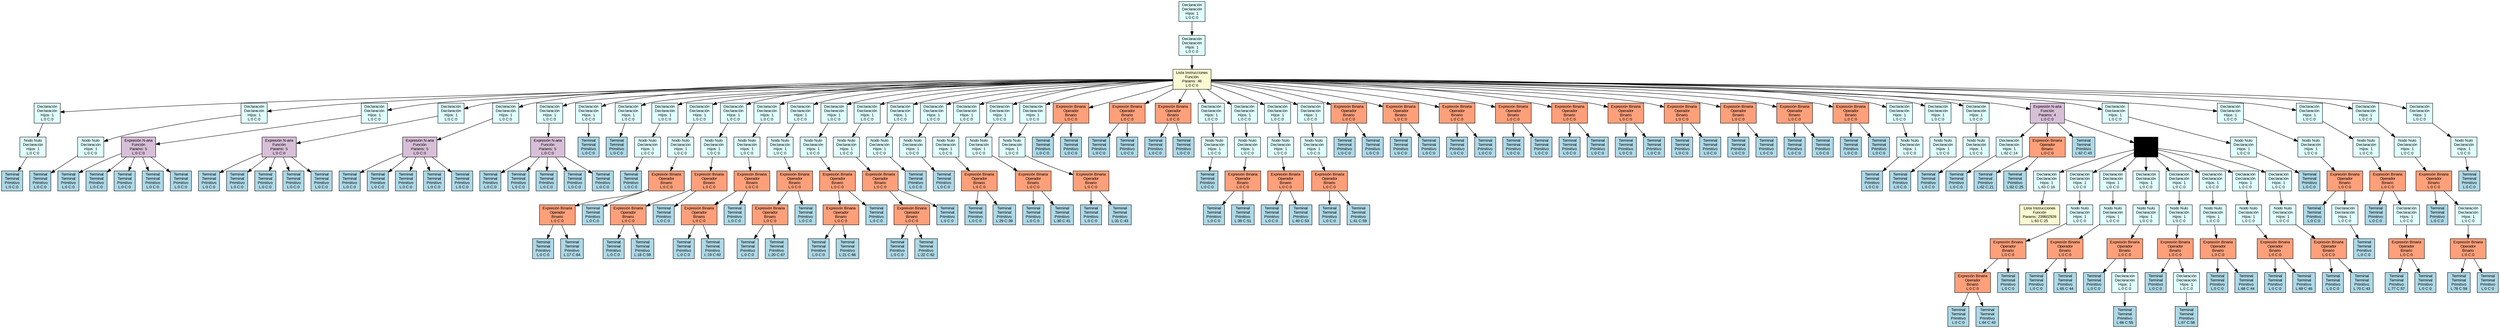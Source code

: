 digraph AST {
    rankdir=TB;
    node [shape=box, style=filled, fontname="Arial", fontsize=10];
    edge [fontname="Arial", fontsize=8];
    
    node0 [label="Declaración\nDeclaración\nHijos: 1\nL:0 C:0", fillcolor="lightcyan"];
    node1 [label="Declaración\nDeclaración\nHijos: 1\nL:0 C:0", fillcolor="lightcyan"];
    node0 -> node1;
    node2 [label="Lista Instrucciones\nFunción\nParams: 46\nL:0 C:0", fillcolor="lightgoldenrodyellow"];
    node1 -> node2;
    node3 [label="Declaración\nDeclaración\nHijos: 1\nL:0 C:0", fillcolor="lightcyan"];
    node2 -> node3;
    node4 [label="Nodo Nulo\nDeclaración\nHijos: 1\nL:0 C:0", fillcolor="lightcyan"];
    node3 -> node4;
    node5 [label="Terminal\nTerminal\nPrimitivo\nL:0 C:0", fillcolor="lightblue"];
    node4 -> node5;
    node6 [label="Declaración\nDeclaración\nHijos: 1\nL:0 C:0", fillcolor="lightcyan"];
    node2 -> node6;
    node7 [label="Nodo Nulo\nDeclaración\nHijos: 1\nL:0 C:0", fillcolor="lightcyan"];
    node6 -> node7;
    node8 [label="Terminal\nTerminal\nPrimitivo\nL:0 C:0", fillcolor="lightblue"];
    node7 -> node8;
    node9 [label="Declaración\nDeclaración\nHijos: 1\nL:0 C:0", fillcolor="lightcyan"];
    node2 -> node9;
    node10 [label="Expresión N-aria\nFunción\nParams: 5\nL:0 C:0", fillcolor="thistle"];
    node9 -> node10;
    node11 [label="Terminal\nTerminal\nPrimitivo\nL:0 C:0", fillcolor="lightblue"];
    node10 -> node11;
    node12 [label="Terminal\nTerminal\nPrimitivo\nL:0 C:0", fillcolor="lightblue"];
    node10 -> node12;
    node13 [label="Terminal\nTerminal\nPrimitivo\nL:0 C:0", fillcolor="lightblue"];
    node10 -> node13;
    node14 [label="Terminal\nTerminal\nPrimitivo\nL:0 C:0", fillcolor="lightblue"];
    node10 -> node14;
    node15 [label="Terminal\nTerminal\nPrimitivo\nL:0 C:0", fillcolor="lightblue"];
    node10 -> node15;
    node16 [label="Declaración\nDeclaración\nHijos: 1\nL:0 C:0", fillcolor="lightcyan"];
    node2 -> node16;
    node17 [label="Expresión N-aria\nFunción\nParams: 5\nL:0 C:0", fillcolor="thistle"];
    node16 -> node17;
    node18 [label="Terminal\nTerminal\nPrimitivo\nL:0 C:0", fillcolor="lightblue"];
    node17 -> node18;
    node19 [label="Terminal\nTerminal\nPrimitivo\nL:0 C:0", fillcolor="lightblue"];
    node17 -> node19;
    node20 [label="Terminal\nTerminal\nPrimitivo\nL:0 C:0", fillcolor="lightblue"];
    node17 -> node20;
    node21 [label="Terminal\nTerminal\nPrimitivo\nL:0 C:0", fillcolor="lightblue"];
    node17 -> node21;
    node22 [label="Terminal\nTerminal\nPrimitivo\nL:0 C:0", fillcolor="lightblue"];
    node17 -> node22;
    node23 [label="Declaración\nDeclaración\nHijos: 1\nL:0 C:0", fillcolor="lightcyan"];
    node2 -> node23;
    node24 [label="Expresión N-aria\nFunción\nParams: 5\nL:0 C:0", fillcolor="thistle"];
    node23 -> node24;
    node25 [label="Terminal\nTerminal\nPrimitivo\nL:0 C:0", fillcolor="lightblue"];
    node24 -> node25;
    node26 [label="Terminal\nTerminal\nPrimitivo\nL:0 C:0", fillcolor="lightblue"];
    node24 -> node26;
    node27 [label="Terminal\nTerminal\nPrimitivo\nL:0 C:0", fillcolor="lightblue"];
    node24 -> node27;
    node28 [label="Terminal\nTerminal\nPrimitivo\nL:0 C:0", fillcolor="lightblue"];
    node24 -> node28;
    node29 [label="Terminal\nTerminal\nPrimitivo\nL:0 C:0", fillcolor="lightblue"];
    node24 -> node29;
    node30 [label="Declaración\nDeclaración\nHijos: 1\nL:0 C:0", fillcolor="lightcyan"];
    node2 -> node30;
    node31 [label="Expresión N-aria\nFunción\nParams: 5\nL:0 C:0", fillcolor="thistle"];
    node30 -> node31;
    node32 [label="Terminal\nTerminal\nPrimitivo\nL:0 C:0", fillcolor="lightblue"];
    node31 -> node32;
    node33 [label="Terminal\nTerminal\nPrimitivo\nL:0 C:0", fillcolor="lightblue"];
    node31 -> node33;
    node34 [label="Terminal\nTerminal\nPrimitivo\nL:0 C:0", fillcolor="lightblue"];
    node31 -> node34;
    node35 [label="Terminal\nTerminal\nPrimitivo\nL:0 C:0", fillcolor="lightblue"];
    node31 -> node35;
    node36 [label="Terminal\nTerminal\nPrimitivo\nL:0 C:0", fillcolor="lightblue"];
    node31 -> node36;
    node37 [label="Declaración\nDeclaración\nHijos: 1\nL:0 C:0", fillcolor="lightcyan"];
    node2 -> node37;
    node38 [label="Terminal\nTerminal\nPrimitivo\nL:0 C:0", fillcolor="lightblue"];
    node37 -> node38;
    node39 [label="Declaración\nDeclaración\nHijos: 1\nL:0 C:0", fillcolor="lightcyan"];
    node2 -> node39;
    node40 [label="Terminal\nTerminal\nPrimitivo\nL:0 C:0", fillcolor="lightblue"];
    node39 -> node40;
    node41 [label="Declaración\nDeclaración\nHijos: 1\nL:0 C:0", fillcolor="lightcyan"];
    node2 -> node41;
    node42 [label="Nodo Nulo\nDeclaración\nHijos: 1\nL:0 C:0", fillcolor="lightcyan"];
    node41 -> node42;
    node43 [label="Terminal\nTerminal\nPrimitivo\nL:0 C:0", fillcolor="lightblue"];
    node42 -> node43;
    node44 [label="Declaración\nDeclaración\nHijos: 1\nL:0 C:0", fillcolor="lightcyan"];
    node2 -> node44;
    node45 [label="Nodo Nulo\nDeclaración\nHijos: 1\nL:0 C:0", fillcolor="lightcyan"];
    node44 -> node45;
    node46 [label="Expresión Binaria\nOperador\nBinario\nL:0 C:0", fillcolor="lightsalmon"];
    node45 -> node46;
    node47 [label="Expresión Binaria\nOperador\nBinario\nL:0 C:0", fillcolor="lightsalmon"];
    node46 -> node47;
    node48 [label="Terminal\nTerminal\nPrimitivo\nL:0 C:0", fillcolor="lightblue"];
    node47 -> node48;
    node49 [label="Terminal\nTerminal\nPrimitivo\nL:17 C:64", fillcolor="lightblue"];
    node47 -> node49;
    node50 [label="Terminal\nTerminal\nPrimitivo\nL:0 C:0", fillcolor="lightblue"];
    node46 -> node50;
    node51 [label="Declaración\nDeclaración\nHijos: 1\nL:0 C:0", fillcolor="lightcyan"];
    node2 -> node51;
    node52 [label="Nodo Nulo\nDeclaración\nHijos: 1\nL:0 C:0", fillcolor="lightcyan"];
    node51 -> node52;
    node53 [label="Expresión Binaria\nOperador\nBinario\nL:0 C:0", fillcolor="lightsalmon"];
    node52 -> node53;
    node54 [label="Expresión Binaria\nOperador\nBinario\nL:0 C:0", fillcolor="lightsalmon"];
    node53 -> node54;
    node55 [label="Terminal\nTerminal\nPrimitivo\nL:0 C:0", fillcolor="lightblue"];
    node54 -> node55;
    node56 [label="Terminal\nTerminal\nPrimitivo\nL:18 C:59", fillcolor="lightblue"];
    node54 -> node56;
    node57 [label="Terminal\nTerminal\nPrimitivo\nL:0 C:0", fillcolor="lightblue"];
    node53 -> node57;
    node58 [label="Declaración\nDeclaración\nHijos: 1\nL:0 C:0", fillcolor="lightcyan"];
    node2 -> node58;
    node59 [label="Nodo Nulo\nDeclaración\nHijos: 1\nL:0 C:0", fillcolor="lightcyan"];
    node58 -> node59;
    node60 [label="Expresión Binaria\nOperador\nBinario\nL:0 C:0", fillcolor="lightsalmon"];
    node59 -> node60;
    node61 [label="Expresión Binaria\nOperador\nBinario\nL:0 C:0", fillcolor="lightsalmon"];
    node60 -> node61;
    node62 [label="Terminal\nTerminal\nPrimitivo\nL:0 C:0", fillcolor="lightblue"];
    node61 -> node62;
    node63 [label="Terminal\nTerminal\nPrimitivo\nL:19 C:62", fillcolor="lightblue"];
    node61 -> node63;
    node64 [label="Terminal\nTerminal\nPrimitivo\nL:0 C:0", fillcolor="lightblue"];
    node60 -> node64;
    node65 [label="Declaración\nDeclaración\nHijos: 1\nL:0 C:0", fillcolor="lightcyan"];
    node2 -> node65;
    node66 [label="Nodo Nulo\nDeclaración\nHijos: 1\nL:0 C:0", fillcolor="lightcyan"];
    node65 -> node66;
    node67 [label="Expresión Binaria\nOperador\nBinario\nL:0 C:0", fillcolor="lightsalmon"];
    node66 -> node67;
    node68 [label="Expresión Binaria\nOperador\nBinario\nL:0 C:0", fillcolor="lightsalmon"];
    node67 -> node68;
    node69 [label="Terminal\nTerminal\nPrimitivo\nL:0 C:0", fillcolor="lightblue"];
    node68 -> node69;
    node70 [label="Terminal\nTerminal\nPrimitivo\nL:20 C:67", fillcolor="lightblue"];
    node68 -> node70;
    node71 [label="Terminal\nTerminal\nPrimitivo\nL:0 C:0", fillcolor="lightblue"];
    node67 -> node71;
    node72 [label="Declaración\nDeclaración\nHijos: 1\nL:0 C:0", fillcolor="lightcyan"];
    node2 -> node72;
    node73 [label="Nodo Nulo\nDeclaración\nHijos: 1\nL:0 C:0", fillcolor="lightcyan"];
    node72 -> node73;
    node74 [label="Expresión Binaria\nOperador\nBinario\nL:0 C:0", fillcolor="lightsalmon"];
    node73 -> node74;
    node75 [label="Expresión Binaria\nOperador\nBinario\nL:0 C:0", fillcolor="lightsalmon"];
    node74 -> node75;
    node76 [label="Terminal\nTerminal\nPrimitivo\nL:0 C:0", fillcolor="lightblue"];
    node75 -> node76;
    node77 [label="Terminal\nTerminal\nPrimitivo\nL:21 C:66", fillcolor="lightblue"];
    node75 -> node77;
    node78 [label="Terminal\nTerminal\nPrimitivo\nL:0 C:0", fillcolor="lightblue"];
    node74 -> node78;
    node79 [label="Declaración\nDeclaración\nHijos: 1\nL:0 C:0", fillcolor="lightcyan"];
    node2 -> node79;
    node80 [label="Nodo Nulo\nDeclaración\nHijos: 1\nL:0 C:0", fillcolor="lightcyan"];
    node79 -> node80;
    node81 [label="Expresión Binaria\nOperador\nBinario\nL:0 C:0", fillcolor="lightsalmon"];
    node80 -> node81;
    node82 [label="Expresión Binaria\nOperador\nBinario\nL:0 C:0", fillcolor="lightsalmon"];
    node81 -> node82;
    node83 [label="Terminal\nTerminal\nPrimitivo\nL:0 C:0", fillcolor="lightblue"];
    node82 -> node83;
    node84 [label="Terminal\nTerminal\nPrimitivo\nL:22 C:62", fillcolor="lightblue"];
    node82 -> node84;
    node85 [label="Terminal\nTerminal\nPrimitivo\nL:0 C:0", fillcolor="lightblue"];
    node81 -> node85;
    node86 [label="Declaración\nDeclaración\nHijos: 1\nL:0 C:0", fillcolor="lightcyan"];
    node2 -> node86;
    node87 [label="Nodo Nulo\nDeclaración\nHijos: 1\nL:0 C:0", fillcolor="lightcyan"];
    node86 -> node87;
    node88 [label="Terminal\nTerminal\nPrimitivo\nL:0 C:0", fillcolor="lightblue"];
    node87 -> node88;
    node89 [label="Declaración\nDeclaración\nHijos: 1\nL:0 C:0", fillcolor="lightcyan"];
    node2 -> node89;
    node90 [label="Nodo Nulo\nDeclaración\nHijos: 1\nL:0 C:0", fillcolor="lightcyan"];
    node89 -> node90;
    node91 [label="Terminal\nTerminal\nPrimitivo\nL:0 C:0", fillcolor="lightblue"];
    node90 -> node91;
    node92 [label="Declaración\nDeclaración\nHijos: 1\nL:0 C:0", fillcolor="lightcyan"];
    node2 -> node92;
    node93 [label="Nodo Nulo\nDeclaración\nHijos: 1\nL:0 C:0", fillcolor="lightcyan"];
    node92 -> node93;
    node94 [label="Expresión Binaria\nOperador\nBinario\nL:0 C:0", fillcolor="lightsalmon"];
    node93 -> node94;
    node95 [label="Terminal\nTerminal\nPrimitivo\nL:0 C:0", fillcolor="lightblue"];
    node94 -> node95;
    node96 [label="Terminal\nTerminal\nPrimitivo\nL:29 C:39", fillcolor="lightblue"];
    node94 -> node96;
    node97 [label="Declaración\nDeclaración\nHijos: 1\nL:0 C:0", fillcolor="lightcyan"];
    node2 -> node97;
    node98 [label="Nodo Nulo\nDeclaración\nHijos: 1\nL:0 C:0", fillcolor="lightcyan"];
    node97 -> node98;
    node99 [label="Expresión Binaria\nOperador\nBinario\nL:0 C:0", fillcolor="lightsalmon"];
    node98 -> node99;
    node100 [label="Terminal\nTerminal\nPrimitivo\nL:0 C:0", fillcolor="lightblue"];
    node99 -> node100;
    node101 [label="Terminal\nTerminal\nPrimitivo\nL:30 C:41", fillcolor="lightblue"];
    node99 -> node101;
    node102 [label="Declaración\nDeclaración\nHijos: 1\nL:0 C:0", fillcolor="lightcyan"];
    node2 -> node102;
    node103 [label="Nodo Nulo\nDeclaración\nHijos: 1\nL:0 C:0", fillcolor="lightcyan"];
    node102 -> node103;
    node104 [label="Expresión Binaria\nOperador\nBinario\nL:0 C:0", fillcolor="lightsalmon"];
    node103 -> node104;
    node105 [label="Terminal\nTerminal\nPrimitivo\nL:0 C:0", fillcolor="lightblue"];
    node104 -> node105;
    node106 [label="Terminal\nTerminal\nPrimitivo\nL:31 C:43", fillcolor="lightblue"];
    node104 -> node106;
    node107 [label="Expresión Binaria\nOperador\nBinario\nL:0 C:0", fillcolor="lightsalmon"];
    node2 -> node107;
    node108 [label="Terminal\nTerminal\nPrimitivo\nL:0 C:0", fillcolor="lightblue"];
    node107 -> node108;
    node109 [label="Terminal\nTerminal\nPrimitivo\nL:0 C:0", fillcolor="lightblue"];
    node107 -> node109;
    node110 [label="Expresión Binaria\nOperador\nBinario\nL:0 C:0", fillcolor="lightsalmon"];
    node2 -> node110;
    node111 [label="Terminal\nTerminal\nPrimitivo\nL:0 C:0", fillcolor="lightblue"];
    node110 -> node111;
    node112 [label="Terminal\nTerminal\nPrimitivo\nL:0 C:0", fillcolor="lightblue"];
    node110 -> node112;
    node113 [label="Expresión Binaria\nOperador\nBinario\nL:0 C:0", fillcolor="lightsalmon"];
    node2 -> node113;
    node114 [label="Terminal\nTerminal\nPrimitivo\nL:0 C:0", fillcolor="lightblue"];
    node113 -> node114;
    node115 [label="Terminal\nTerminal\nPrimitivo\nL:0 C:0", fillcolor="lightblue"];
    node113 -> node115;
    node116 [label="Declaración\nDeclaración\nHijos: 1\nL:0 C:0", fillcolor="lightcyan"];
    node2 -> node116;
    node117 [label="Nodo Nulo\nDeclaración\nHijos: 1\nL:0 C:0", fillcolor="lightcyan"];
    node116 -> node117;
    node118 [label="Terminal\nTerminal\nPrimitivo\nL:0 C:0", fillcolor="lightblue"];
    node117 -> node118;
    node119 [label="Declaración\nDeclaración\nHijos: 1\nL:0 C:0", fillcolor="lightcyan"];
    node2 -> node119;
    node120 [label="Nodo Nulo\nDeclaración\nHijos: 1\nL:0 C:0", fillcolor="lightcyan"];
    node119 -> node120;
    node121 [label="Expresión Binaria\nOperador\nBinario\nL:0 C:0", fillcolor="lightsalmon"];
    node120 -> node121;
    node122 [label="Terminal\nTerminal\nPrimitivo\nL:0 C:0", fillcolor="lightblue"];
    node121 -> node122;
    node123 [label="Terminal\nTerminal\nPrimitivo\nL:39 C:51", fillcolor="lightblue"];
    node121 -> node123;
    node124 [label="Declaración\nDeclaración\nHijos: 1\nL:0 C:0", fillcolor="lightcyan"];
    node2 -> node124;
    node125 [label="Nodo Nulo\nDeclaración\nHijos: 1\nL:0 C:0", fillcolor="lightcyan"];
    node124 -> node125;
    node126 [label="Expresión Binaria\nOperador\nBinario\nL:0 C:0", fillcolor="lightsalmon"];
    node125 -> node126;
    node127 [label="Terminal\nTerminal\nPrimitivo\nL:0 C:0", fillcolor="lightblue"];
    node126 -> node127;
    node128 [label="Terminal\nTerminal\nPrimitivo\nL:40 C:53", fillcolor="lightblue"];
    node126 -> node128;
    node129 [label="Declaración\nDeclaración\nHijos: 1\nL:0 C:0", fillcolor="lightcyan"];
    node2 -> node129;
    node130 [label="Nodo Nulo\nDeclaración\nHijos: 1\nL:0 C:0", fillcolor="lightcyan"];
    node129 -> node130;
    node131 [label="Expresión Binaria\nOperador\nBinario\nL:0 C:0", fillcolor="lightsalmon"];
    node130 -> node131;
    node132 [label="Terminal\nTerminal\nPrimitivo\nL:0 C:0", fillcolor="lightblue"];
    node131 -> node132;
    node133 [label="Terminal\nTerminal\nPrimitivo\nL:41 C:59", fillcolor="lightblue"];
    node131 -> node133;
    node134 [label="Expresión Binaria\nOperador\nBinario\nL:0 C:0", fillcolor="lightsalmon"];
    node2 -> node134;
    node135 [label="Terminal\nTerminal\nPrimitivo\nL:0 C:0", fillcolor="lightblue"];
    node134 -> node135;
    node136 [label="Terminal\nTerminal\nPrimitivo\nL:0 C:0", fillcolor="lightblue"];
    node134 -> node136;
    node137 [label="Expresión Binaria\nOperador\nBinario\nL:0 C:0", fillcolor="lightsalmon"];
    node2 -> node137;
    node138 [label="Terminal\nTerminal\nPrimitivo\nL:0 C:0", fillcolor="lightblue"];
    node137 -> node138;
    node139 [label="Terminal\nTerminal\nPrimitivo\nL:0 C:0", fillcolor="lightblue"];
    node137 -> node139;
    node140 [label="Expresión Binaria\nOperador\nBinario\nL:0 C:0", fillcolor="lightsalmon"];
    node2 -> node140;
    node141 [label="Terminal\nTerminal\nPrimitivo\nL:0 C:0", fillcolor="lightblue"];
    node140 -> node141;
    node142 [label="Terminal\nTerminal\nPrimitivo\nL:0 C:0", fillcolor="lightblue"];
    node140 -> node142;
    node143 [label="Expresión Binaria\nOperador\nBinario\nL:0 C:0", fillcolor="lightsalmon"];
    node2 -> node143;
    node144 [label="Terminal\nTerminal\nPrimitivo\nL:0 C:0", fillcolor="lightblue"];
    node143 -> node144;
    node145 [label="Terminal\nTerminal\nPrimitivo\nL:0 C:0", fillcolor="lightblue"];
    node143 -> node145;
    node146 [label="Expresión Binaria\nOperador\nBinario\nL:0 C:0", fillcolor="lightsalmon"];
    node2 -> node146;
    node147 [label="Terminal\nTerminal\nPrimitivo\nL:0 C:0", fillcolor="lightblue"];
    node146 -> node147;
    node148 [label="Terminal\nTerminal\nPrimitivo\nL:0 C:0", fillcolor="lightblue"];
    node146 -> node148;
    node149 [label="Expresión Binaria\nOperador\nBinario\nL:0 C:0", fillcolor="lightsalmon"];
    node2 -> node149;
    node150 [label="Terminal\nTerminal\nPrimitivo\nL:0 C:0", fillcolor="lightblue"];
    node149 -> node150;
    node151 [label="Terminal\nTerminal\nPrimitivo\nL:0 C:0", fillcolor="lightblue"];
    node149 -> node151;
    node152 [label="Expresión Binaria\nOperador\nBinario\nL:0 C:0", fillcolor="lightsalmon"];
    node2 -> node152;
    node153 [label="Terminal\nTerminal\nPrimitivo\nL:0 C:0", fillcolor="lightblue"];
    node152 -> node153;
    node154 [label="Terminal\nTerminal\nPrimitivo\nL:0 C:0", fillcolor="lightblue"];
    node152 -> node154;
    node155 [label="Expresión Binaria\nOperador\nBinario\nL:0 C:0", fillcolor="lightsalmon"];
    node2 -> node155;
    node156 [label="Terminal\nTerminal\nPrimitivo\nL:0 C:0", fillcolor="lightblue"];
    node155 -> node156;
    node157 [label="Terminal\nTerminal\nPrimitivo\nL:0 C:0", fillcolor="lightblue"];
    node155 -> node157;
    node158 [label="Expresión Binaria\nOperador\nBinario\nL:0 C:0", fillcolor="lightsalmon"];
    node2 -> node158;
    node159 [label="Terminal\nTerminal\nPrimitivo\nL:0 C:0", fillcolor="lightblue"];
    node158 -> node159;
    node160 [label="Terminal\nTerminal\nPrimitivo\nL:0 C:0", fillcolor="lightblue"];
    node158 -> node160;
    node161 [label="Expresión Binaria\nOperador\nBinario\nL:0 C:0", fillcolor="lightsalmon"];
    node2 -> node161;
    node162 [label="Terminal\nTerminal\nPrimitivo\nL:0 C:0", fillcolor="lightblue"];
    node161 -> node162;
    node163 [label="Terminal\nTerminal\nPrimitivo\nL:0 C:0", fillcolor="lightblue"];
    node161 -> node163;
    node164 [label="Declaración\nDeclaración\nHijos: 1\nL:0 C:0", fillcolor="lightcyan"];
    node2 -> node164;
    node165 [label="Nodo Nulo\nDeclaración\nHijos: 1\nL:0 C:0", fillcolor="lightcyan"];
    node164 -> node165;
    node166 [label="Terminal\nTerminal\nPrimitivo\nL:0 C:0", fillcolor="lightblue"];
    node165 -> node166;
    node167 [label="Declaración\nDeclaración\nHijos: 1\nL:0 C:0", fillcolor="lightcyan"];
    node2 -> node167;
    node168 [label="Nodo Nulo\nDeclaración\nHijos: 1\nL:0 C:0", fillcolor="lightcyan"];
    node167 -> node168;
    node169 [label="Terminal\nTerminal\nPrimitivo\nL:0 C:0", fillcolor="lightblue"];
    node168 -> node169;
    node170 [label="Declaración\nDeclaración\nHijos: 1\nL:0 C:0", fillcolor="lightcyan"];
    node2 -> node170;
    node171 [label="Nodo Nulo\nDeclaración\nHijos: 1\nL:0 C:0", fillcolor="lightcyan"];
    node170 -> node171;
    node172 [label="Terminal\nTerminal\nPrimitivo\nL:0 C:0", fillcolor="lightblue"];
    node171 -> node172;
    node173 [label="Expresión N-aria\nFunción\nParams: 4\nL:0 C:0", fillcolor="thistle"];
    node2 -> node173;
    node174 [label="Declaración\nDeclaración\nHijos: 1\nL:62 C:14", fillcolor="lightcyan"];
    node173 -> node174;
    node175 [label="Terminal\nTerminal\nPrimitivo\nL:0 C:0", fillcolor="lightblue"];
    node174 -> node175;
    node176 [label="Expresión Binaria\nOperador\nBinario\nL:0 C:0", fillcolor="lightsalmon"];
    node173 -> node176;
    node177 [label="Terminal\nTerminal\nPrimitivo\nL:62 C:21", fillcolor="lightblue"];
    node176 -> node177;
    node178 [label="Terminal\nTerminal\nPrimitivo\nL:62 C:25", fillcolor="lightblue"];
    node176 -> node178;
    node179 [label="Terminal\nTerminal\nPrimitivo\nL:62 C:43", fillcolor="lightblue"];
    node173 -> node179;
    node180 [label="Bloque\nFunción\nParams: 8\nL:0 C:0", fillcolor="lightkhaki"];
    node173 -> node180;
    node181 [label="Declaración\nDeclaración\nHijos: 1\nL:63 C:16", fillcolor="lightcyan"];
    node180 -> node181;
    node182 [label="Lista Instrucciones\nFunción\nParams: 239602928\nL:63 C:25", fillcolor="lightgoldenrodyellow"];
    node181 -> node182;
    node183 [label="Declaración\nDeclaración\nHijos: 1\nL:0 C:0", fillcolor="lightcyan"];
    node180 -> node183;
    node184 [label="Nodo Nulo\nDeclaración\nHijos: 1\nL:0 C:0", fillcolor="lightcyan"];
    node183 -> node184;
    node185 [label="Expresión Binaria\nOperador\nBinario\nL:0 C:0", fillcolor="lightsalmon"];
    node184 -> node185;
    node186 [label="Expresión Binaria\nOperador\nBinario\nL:0 C:0", fillcolor="lightsalmon"];
    node185 -> node186;
    node187 [label="Terminal\nTerminal\nPrimitivo\nL:0 C:0", fillcolor="lightblue"];
    node186 -> node187;
    node188 [label="Terminal\nTerminal\nPrimitivo\nL:64 C:43", fillcolor="lightblue"];
    node186 -> node188;
    node189 [label="Terminal\nTerminal\nPrimitivo\nL:0 C:0", fillcolor="lightblue"];
    node185 -> node189;
    node190 [label="Declaración\nDeclaración\nHijos: 1\nL:0 C:0", fillcolor="lightcyan"];
    node180 -> node190;
    node191 [label="Nodo Nulo\nDeclaración\nHijos: 1\nL:0 C:0", fillcolor="lightcyan"];
    node190 -> node191;
    node192 [label="Expresión Binaria\nOperador\nBinario\nL:0 C:0", fillcolor="lightsalmon"];
    node191 -> node192;
    node193 [label="Terminal\nTerminal\nPrimitivo\nL:0 C:0", fillcolor="lightblue"];
    node192 -> node193;
    node194 [label="Terminal\nTerminal\nPrimitivo\nL:65 C:44", fillcolor="lightblue"];
    node192 -> node194;
    node195 [label="Declaración\nDeclaración\nHijos: 1\nL:0 C:0", fillcolor="lightcyan"];
    node180 -> node195;
    node196 [label="Nodo Nulo\nDeclaración\nHijos: 1\nL:0 C:0", fillcolor="lightcyan"];
    node195 -> node196;
    node197 [label="Expresión Binaria\nOperador\nBinario\nL:0 C:0", fillcolor="lightsalmon"];
    node196 -> node197;
    node198 [label="Terminal\nTerminal\nPrimitivo\nL:0 C:0", fillcolor="lightblue"];
    node197 -> node198;
    node199 [label="Declaración\nDeclaración\nHijos: 1\nL:0 C:0", fillcolor="lightcyan"];
    node197 -> node199;
    node200 [label="Terminal\nTerminal\nPrimitivo\nL:66 C:55", fillcolor="lightblue"];
    node199 -> node200;
    node201 [label="Declaración\nDeclaración\nHijos: 1\nL:0 C:0", fillcolor="lightcyan"];
    node180 -> node201;
    node202 [label="Nodo Nulo\nDeclaración\nHijos: 1\nL:0 C:0", fillcolor="lightcyan"];
    node201 -> node202;
    node203 [label="Expresión Binaria\nOperador\nBinario\nL:0 C:0", fillcolor="lightsalmon"];
    node202 -> node203;
    node204 [label="Terminal\nTerminal\nPrimitivo\nL:0 C:0", fillcolor="lightblue"];
    node203 -> node204;
    node205 [label="Declaración\nDeclaración\nHijos: 1\nL:0 C:0", fillcolor="lightcyan"];
    node203 -> node205;
    node206 [label="Terminal\nTerminal\nPrimitivo\nL:67 C:58", fillcolor="lightblue"];
    node205 -> node206;
    node207 [label="Declaración\nDeclaración\nHijos: 1\nL:0 C:0", fillcolor="lightcyan"];
    node180 -> node207;
    node208 [label="Nodo Nulo\nDeclaración\nHijos: 1\nL:0 C:0", fillcolor="lightcyan"];
    node207 -> node208;
    node209 [label="Expresión Binaria\nOperador\nBinario\nL:0 C:0", fillcolor="lightsalmon"];
    node208 -> node209;
    node210 [label="Terminal\nTerminal\nPrimitivo\nL:0 C:0", fillcolor="lightblue"];
    node209 -> node210;
    node211 [label="Terminal\nTerminal\nPrimitivo\nL:68 C:44", fillcolor="lightblue"];
    node209 -> node211;
    node212 [label="Declaración\nDeclaración\nHijos: 1\nL:0 C:0", fillcolor="lightcyan"];
    node180 -> node212;
    node213 [label="Nodo Nulo\nDeclaración\nHijos: 1\nL:0 C:0", fillcolor="lightcyan"];
    node212 -> node213;
    node214 [label="Expresión Binaria\nOperador\nBinario\nL:0 C:0", fillcolor="lightsalmon"];
    node213 -> node214;
    node215 [label="Terminal\nTerminal\nPrimitivo\nL:0 C:0", fillcolor="lightblue"];
    node214 -> node215;
    node216 [label="Terminal\nTerminal\nPrimitivo\nL:69 C:45", fillcolor="lightblue"];
    node214 -> node216;
    node217 [label="Declaración\nDeclaración\nHijos: 1\nL:0 C:0", fillcolor="lightcyan"];
    node180 -> node217;
    node218 [label="Nodo Nulo\nDeclaración\nHijos: 1\nL:0 C:0", fillcolor="lightcyan"];
    node217 -> node218;
    node219 [label="Expresión Binaria\nOperador\nBinario\nL:0 C:0", fillcolor="lightsalmon"];
    node218 -> node219;
    node220 [label="Terminal\nTerminal\nPrimitivo\nL:0 C:0", fillcolor="lightblue"];
    node219 -> node220;
    node221 [label="Terminal\nTerminal\nPrimitivo\nL:70 C:43", fillcolor="lightblue"];
    node219 -> node221;
    node222 [label="Declaración\nDeclaración\nHijos: 1\nL:0 C:0", fillcolor="lightcyan"];
    node2 -> node222;
    node223 [label="Nodo Nulo\nDeclaración\nHijos: 1\nL:0 C:0", fillcolor="lightcyan"];
    node222 -> node223;
    node224 [label="Terminal\nTerminal\nPrimitivo\nL:0 C:0", fillcolor="lightblue"];
    node223 -> node224;
    node225 [label="Declaración\nDeclaración\nHijos: 1\nL:0 C:0", fillcolor="lightcyan"];
    node2 -> node225;
    node226 [label="Nodo Nulo\nDeclaración\nHijos: 1\nL:0 C:0", fillcolor="lightcyan"];
    node225 -> node226;
    node227 [label="Expresión Binaria\nOperador\nBinario\nL:0 C:0", fillcolor="lightsalmon"];
    node226 -> node227;
    node228 [label="Terminal\nTerminal\nPrimitivo\nL:0 C:0", fillcolor="lightblue"];
    node227 -> node228;
    node229 [label="Declaración\nDeclaración\nHijos: 1\nL:0 C:0", fillcolor="lightcyan"];
    node227 -> node229;
    node230 [label="Terminal\nTerminal\nPrimitivo\nL:0 C:0", fillcolor="lightblue"];
    node229 -> node230;
    node231 [label="Declaración\nDeclaración\nHijos: 1\nL:0 C:0", fillcolor="lightcyan"];
    node2 -> node231;
    node232 [label="Nodo Nulo\nDeclaración\nHijos: 1\nL:0 C:0", fillcolor="lightcyan"];
    node231 -> node232;
    node233 [label="Expresión Binaria\nOperador\nBinario\nL:0 C:0", fillcolor="lightsalmon"];
    node232 -> node233;
    node234 [label="Terminal\nTerminal\nPrimitivo\nL:0 C:0", fillcolor="lightblue"];
    node233 -> node234;
    node235 [label="Declaración\nDeclaración\nHijos: 1\nL:0 C:0", fillcolor="lightcyan"];
    node233 -> node235;
    node236 [label="Expresión Binaria\nOperador\nBinario\nL:0 C:0", fillcolor="lightsalmon"];
    node235 -> node236;
    node237 [label="Terminal\nTerminal\nPrimitivo\nL:77 C:57", fillcolor="lightblue"];
    node236 -> node237;
    node238 [label="Terminal\nTerminal\nPrimitivo\nL:0 C:0", fillcolor="lightblue"];
    node236 -> node238;
    node239 [label="Declaración\nDeclaración\nHijos: 1\nL:0 C:0", fillcolor="lightcyan"];
    node2 -> node239;
    node240 [label="Nodo Nulo\nDeclaración\nHijos: 1\nL:0 C:0", fillcolor="lightcyan"];
    node239 -> node240;
    node241 [label="Expresión Binaria\nOperador\nBinario\nL:0 C:0", fillcolor="lightsalmon"];
    node240 -> node241;
    node242 [label="Terminal\nTerminal\nPrimitivo\nL:0 C:0", fillcolor="lightblue"];
    node241 -> node242;
    node243 [label="Declaración\nDeclaración\nHijos: 1\nL:0 C:0", fillcolor="lightcyan"];
    node241 -> node243;
    node244 [label="Expresión Binaria\nOperador\nBinario\nL:0 C:0", fillcolor="lightsalmon"];
    node243 -> node244;
    node245 [label="Terminal\nTerminal\nPrimitivo\nL:78 C:59", fillcolor="lightblue"];
    node244 -> node245;
    node246 [label="Terminal\nTerminal\nPrimitivo\nL:0 C:0", fillcolor="lightblue"];
    node244 -> node246;
    node247 [label="Declaración\nDeclaración\nHijos: 1\nL:0 C:0", fillcolor="lightcyan"];
    node2 -> node247;
    node248 [label="Nodo Nulo\nDeclaración\nHijos: 1\nL:0 C:0", fillcolor="lightcyan"];
    node247 -> node248;
    node249 [label="Terminal\nTerminal\nPrimitivo\nL:0 C:0", fillcolor="lightblue"];
    node248 -> node249;
}
